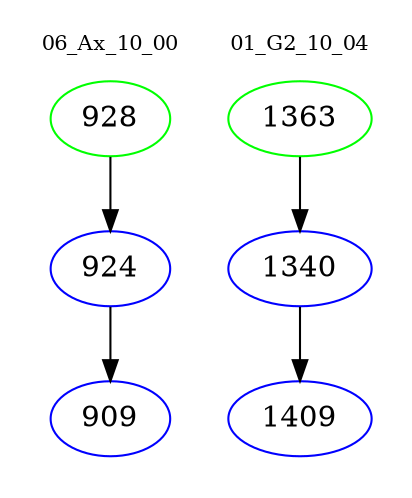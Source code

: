 digraph{
subgraph cluster_0 {
color = white
label = "06_Ax_10_00";
fontsize=10;
T0_928 [label="928", color="green"]
T0_928 -> T0_924 [color="black"]
T0_924 [label="924", color="blue"]
T0_924 -> T0_909 [color="black"]
T0_909 [label="909", color="blue"]
}
subgraph cluster_1 {
color = white
label = "01_G2_10_04";
fontsize=10;
T1_1363 [label="1363", color="green"]
T1_1363 -> T1_1340 [color="black"]
T1_1340 [label="1340", color="blue"]
T1_1340 -> T1_1409 [color="black"]
T1_1409 [label="1409", color="blue"]
}
}
